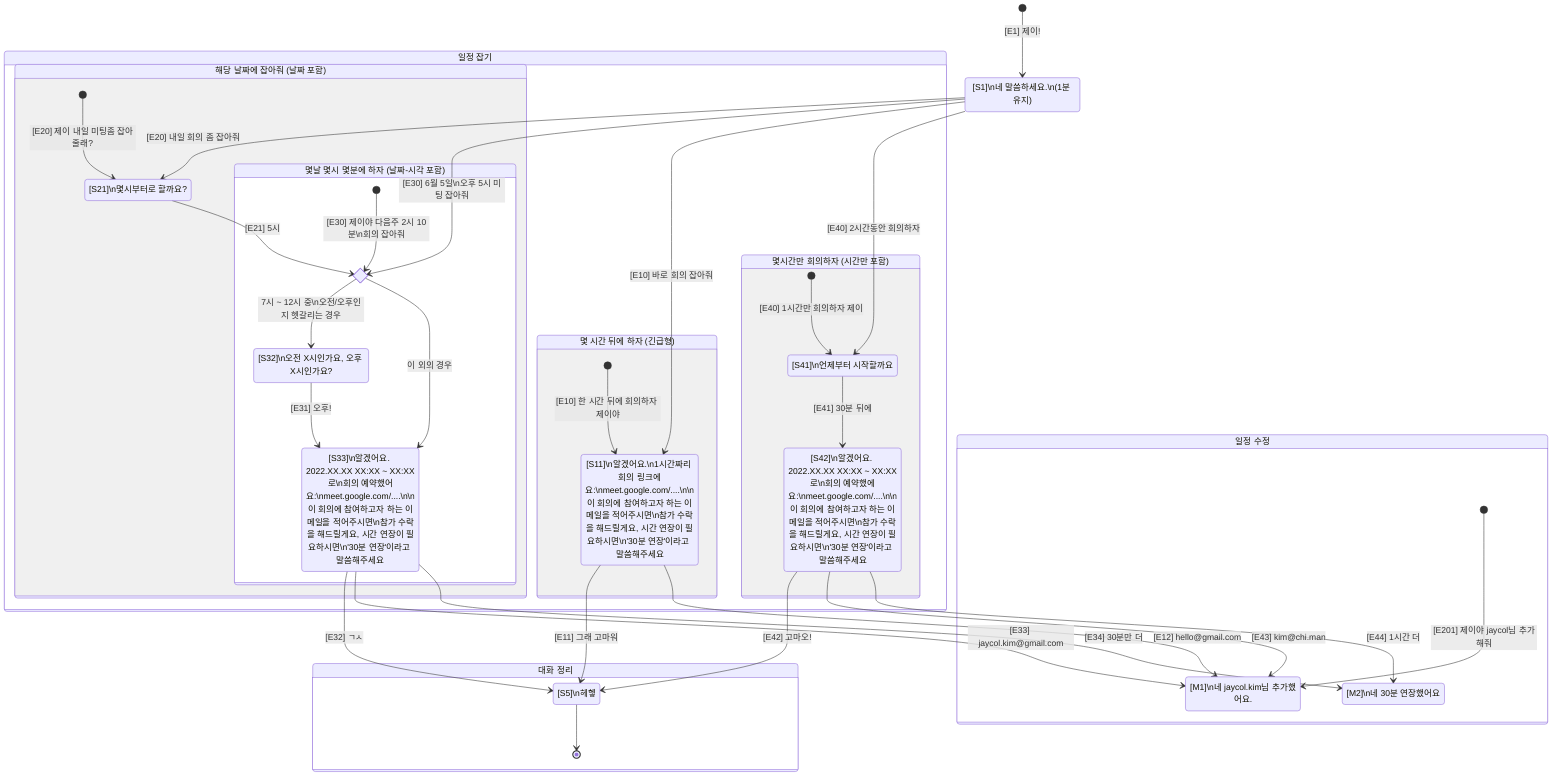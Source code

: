 stateDiagram-v2
  state "[S1]\n네 말씀하세요.\n(1분 유지)" as S1
  state S31 <<choice>>

  [*] --> S1: [E1] 제이!
  S1 --> S11: [E10] 바로 회의 잡아줘
  S1 --> S21: [E20] 내일 회의 좀 잡아줘
  S1 --> S31: [E30] 6월 5일\n오후 5시 미팅 잡아줘
  S1 --> S41: [E40] 2시간동안 회의하자


  state "일정 잡기" as S100
  state "일정 수정" as S200
  state "대화 정리" as S500
  state "몇 시간 뒤에 하자 (긴급형)" as S10
  state "해당 날짜에 잡아줘 (날짜 포함)" as S20
  state "몇날 몇시 몇분에 하자 (날짜-시각 포함)" as S30
  state "몇시간만 회의하자 (시간만 포함)" as S40

  state S100 {
    state S10 {
      state "[S11]\n알겠어요.\n1시간짜리 회의 링크에요:\nmeet.google.com/....\n\n이 회의에 참여하고자 하는 이메일을 적어주시면\n참가 수락을 해드릴게요, 시간 연장이 필요하시면\n'30분 연장'이라고 말씀해주세요" as S11
      
      [*] --> S11: [E10] 한 시간 뒤에 회의하자 제이야
      S11 --> S5: [E11] 그래 고마워
      S11 --> M1: [E12] hello@gmail.com
    }

    state S20 {
      state "[S21]\n몇시부터로 할까요?" as S21

      [*] --> S21: [E20] 제이 내일 미팅좀 잡아줄래?
      S21 --> S31: [E21] 5시

      state S30 {
        state "[S32]\n오전 X시인가요, 오후 X시인가요?" as S32
        state "[S33]\n알겠어요. 2022.XX.XX XX:XX ~ XX:XX로\n회의 예약했어요:\nmeet.google.com/....\n\n이 회의에 참여하고자 하는 이메일을 적어주시면\n참가 수락을 해드릴게요, 시간 연장이 필요하시면\n'30분 연장'이라고 말씀해주세요" as S33
        
        [*] --> S31: [E30] 제이야 다음주 2시 10분\n회의 잡아줘
        S31 --> S32: 7시 ~ 12시 중\n오전/오후인지 헷갈리는 경우
        S32 --> S33: [E31] 오후!
        S31 --> S33: 이 외의 경우
        S33 --> S5: [E32] ㄱㅅ
        S33 --> M1: [E33] jaycol.kim@gmail.com
        S33 --> M2: [E34] 30분만 더
      }
    }

    state S40 {
      state "[S41]\n언제부터 시작할까요" as S41
      state "[S42]\n알겠어요. 2022.XX.XX XX:XX ~ XX:XX로\n회의 예약했에요:\nmeet.google.com/....\n\n이 회의에 참여하고자 하는 이메일을 적어주시면\n참가 수락을 해드릴게요, 시간 연장이 필요하시면\n'30분 연장'이라고 말씀해주세요" as S42

      [*] --> S41: [E40] 1시간만 회의하자 제이
      S41 --> S42: [E41] 30분 뒤에
      S42 --> S5: [E42] 고마오!
      S42 --> M1: [E43] kim@chi.man
      S42 --> M2: [E44] 1시간 더
    }
  }

  state S200 {
    state "[M1]\n네 jaycol.kim님 추가했어요." as M1
    state "[M2]\n네 30분 연장했어요" as M2

    [*] --> M1: [E201] 제이야 jaycol님 추가해줘
  }

  state S500 {
    state "[S5]\n헤헿" as S5
    S5 --> [*]
  }